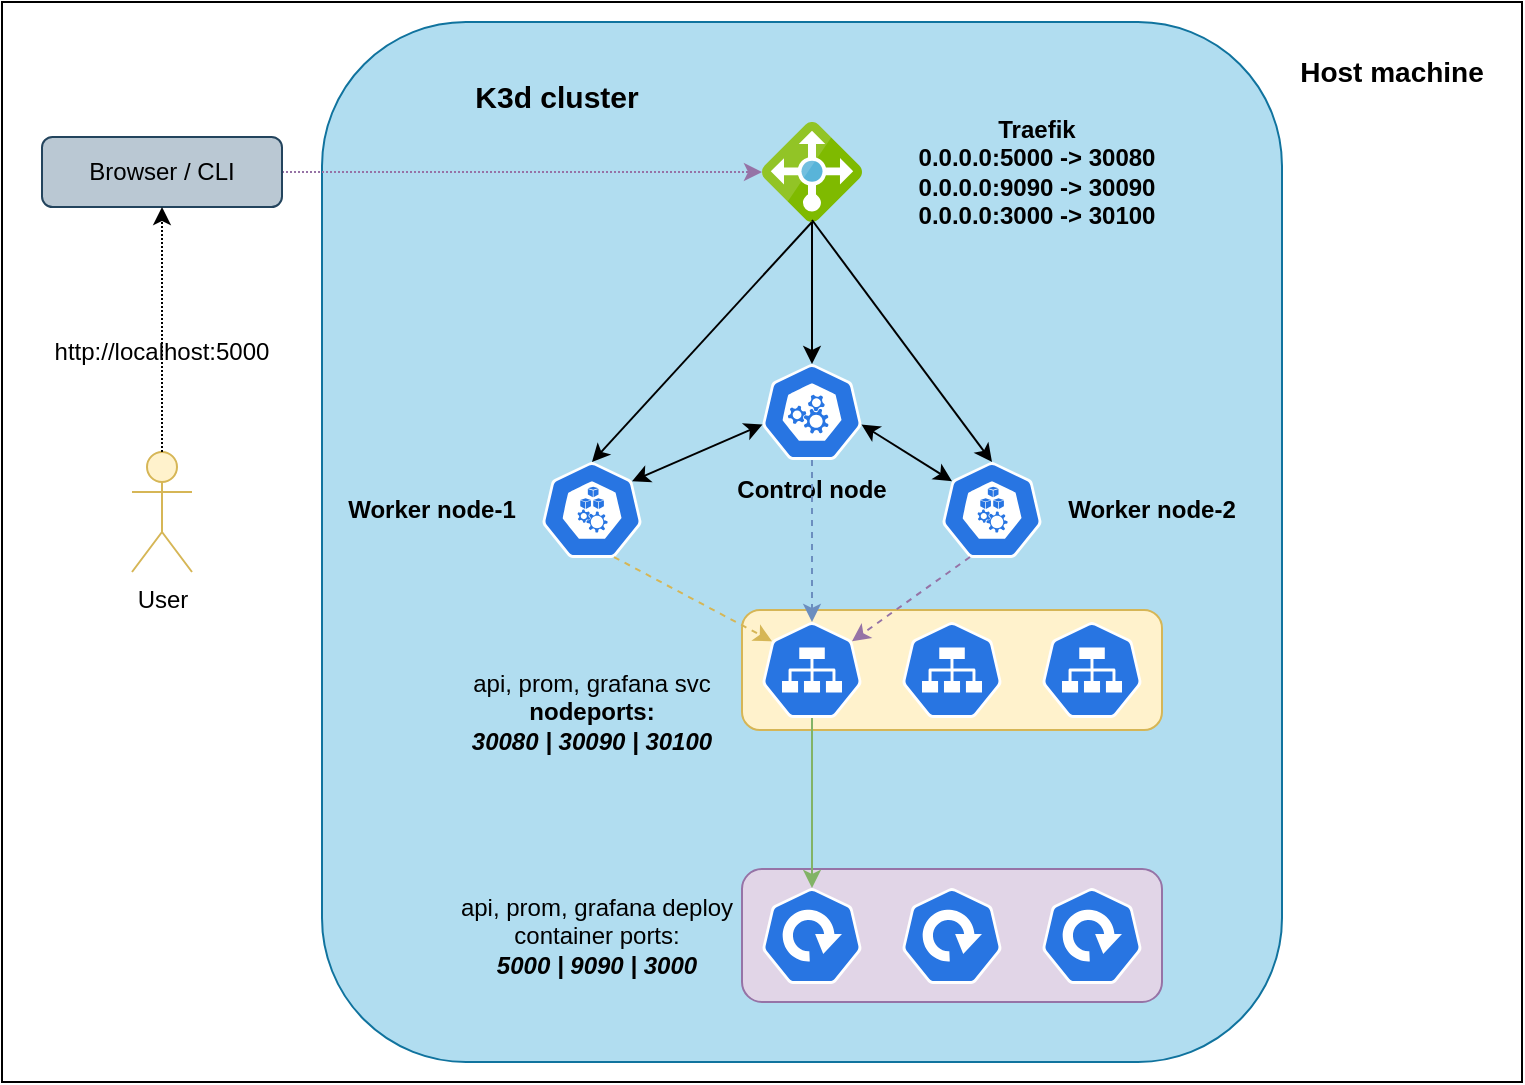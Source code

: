 <mxfile version="17.2.4" type="device"><diagram id="CDvhjIZBALrm7loGihNp" name="k3d_cluster"><mxGraphModel dx="1422" dy="865" grid="1" gridSize="10" guides="1" tooltips="1" connect="1" arrows="1" fold="1" page="1" pageScale="1" pageWidth="1169" pageHeight="827" math="0" shadow="0"><root><mxCell id="0"/><mxCell id="1" parent="0"/><mxCell id="ueumfJFFSjCguPsROe9V-1" value="" style="rounded=0;whiteSpace=wrap;html=1;" parent="1" vertex="1"><mxGeometry x="40" y="10" width="760" height="540" as="geometry"/></mxCell><mxCell id="ueumfJFFSjCguPsROe9V-31" value="" style="rounded=1;whiteSpace=wrap;html=1;fillColor=#b1ddf0;strokeColor=#10739e;" parent="1" vertex="1"><mxGeometry x="200" y="20" width="480" height="520" as="geometry"/></mxCell><mxCell id="ueumfJFFSjCguPsROe9V-2" value="" style="sketch=0;aspect=fixed;html=1;points=[];align=center;image;fontSize=12;image=img/lib/mscae/Load_Balancer_feature.svg;" parent="1" vertex="1"><mxGeometry x="420" y="70" width="50" height="50" as="geometry"/></mxCell><mxCell id="Hw99gZxYIYUAoJ9V-6pm-5" value="" style="rounded=1;whiteSpace=wrap;html=1;fontSize=15;fillColor=#fff2cc;strokeColor=#d6b656;" vertex="1" parent="1"><mxGeometry x="410" y="314" width="210" height="60" as="geometry"/></mxCell><mxCell id="ueumfJFFSjCguPsROe9V-3" value="&lt;b&gt;Traefik&lt;/b&gt;&lt;br&gt;&lt;b&gt;0.0.0.0:5000 -&amp;gt; 30080&lt;br&gt;0.0.0.0:9090 -&amp;gt; 30090&lt;br&gt;0.0.0.0:3000 -&amp;gt; 30100&lt;br&gt;&lt;/b&gt;" style="text;html=1;strokeColor=none;fillColor=none;align=center;verticalAlign=middle;whiteSpace=wrap;rounded=0;" parent="1" vertex="1"><mxGeometry x="490" y="60" width="135" height="70" as="geometry"/></mxCell><mxCell id="ueumfJFFSjCguPsROe9V-4" value="" style="sketch=0;html=1;dashed=0;whitespace=wrap;fillColor=#2875E2;strokeColor=#ffffff;points=[[0.005,0.63,0],[0.1,0.2,0],[0.9,0.2,0],[0.5,0,0],[0.995,0.63,0],[0.72,0.99,0],[0.5,1,0],[0.28,0.99,0]];shape=mxgraph.kubernetes.icon;prIcon=svc" parent="1" vertex="1"><mxGeometry x="420" y="320" width="50" height="48" as="geometry"/></mxCell><mxCell id="ueumfJFFSjCguPsROe9V-5" value="" style="sketch=0;html=1;dashed=0;whitespace=wrap;fillColor=#2875E2;strokeColor=#ffffff;points=[[0.005,0.63,0],[0.1,0.2,0],[0.9,0.2,0],[0.5,0,0],[0.995,0.63,0],[0.72,0.99,0],[0.5,1,0],[0.28,0.99,0]];shape=mxgraph.kubernetes.icon;prIcon=node" parent="1" vertex="1"><mxGeometry x="310" y="240" width="50" height="48" as="geometry"/></mxCell><mxCell id="ueumfJFFSjCguPsROe9V-6" value="" style="sketch=0;html=1;dashed=0;whitespace=wrap;fillColor=#2875E2;strokeColor=#ffffff;points=[[0.005,0.63,0],[0.1,0.2,0],[0.9,0.2,0],[0.5,0,0],[0.995,0.63,0],[0.72,0.99,0],[0.5,1,0],[0.28,0.99,0]];shape=mxgraph.kubernetes.icon;prIcon=node" parent="1" vertex="1"><mxGeometry x="510" y="240" width="50" height="48" as="geometry"/></mxCell><mxCell id="ueumfJFFSjCguPsROe9V-7" value="" style="sketch=0;html=1;dashed=0;whitespace=wrap;fillColor=#2875E2;strokeColor=#ffffff;points=[[0.005,0.63,0],[0.1,0.2,0],[0.9,0.2,0],[0.5,0,0],[0.995,0.63,0],[0.72,0.99,0],[0.5,1,0],[0.28,0.99,0]];shape=mxgraph.kubernetes.icon;prIcon=master" parent="1" vertex="1"><mxGeometry x="420" y="191" width="50" height="48" as="geometry"/></mxCell><mxCell id="ueumfJFFSjCguPsROe9V-8" value="Control node" style="text;html=1;strokeColor=none;fillColor=none;align=center;verticalAlign=middle;whiteSpace=wrap;rounded=0;fontStyle=1" parent="1" vertex="1"><mxGeometry x="400" y="239" width="90" height="30" as="geometry"/></mxCell><mxCell id="ueumfJFFSjCguPsROe9V-9" value="Worker node-1" style="text;html=1;strokeColor=none;fillColor=none;align=center;verticalAlign=middle;whiteSpace=wrap;rounded=0;fontStyle=1" parent="1" vertex="1"><mxGeometry x="200" y="249" width="110" height="30" as="geometry"/></mxCell><mxCell id="ueumfJFFSjCguPsROe9V-10" value="Worker node-2" style="text;html=1;strokeColor=none;fillColor=none;align=center;verticalAlign=middle;whiteSpace=wrap;rounded=0;fontStyle=1" parent="1" vertex="1"><mxGeometry x="560" y="249" width="110" height="30" as="geometry"/></mxCell><mxCell id="ueumfJFFSjCguPsROe9V-12" value="api, prom, grafana svc&lt;br&gt;&lt;b&gt;nodeports:&lt;br&gt;&lt;i&gt;30080 | 30090 | 30100&lt;/i&gt;&lt;br&gt;&lt;/b&gt;" style="text;html=1;strokeColor=none;fillColor=none;align=center;verticalAlign=middle;whiteSpace=wrap;rounded=0;" parent="1" vertex="1"><mxGeometry x="260" y="340" width="150" height="50" as="geometry"/></mxCell><mxCell id="ueumfJFFSjCguPsROe9V-14" value="" style="endArrow=classic;html=1;rounded=0;entryX=0.5;entryY=0;entryDx=0;entryDy=0;entryPerimeter=0;" parent="1" source="ueumfJFFSjCguPsROe9V-2" target="ueumfJFFSjCguPsROe9V-7" edge="1"><mxGeometry width="50" height="50" relative="1" as="geometry"><mxPoint x="510" y="320" as="sourcePoint"/><mxPoint x="560" y="270" as="targetPoint"/></mxGeometry></mxCell><mxCell id="ueumfJFFSjCguPsROe9V-15" value="" style="endArrow=classic;html=1;rounded=0;entryX=0.5;entryY=0;entryDx=0;entryDy=0;entryPerimeter=0;exitX=0.5;exitY=0.98;exitDx=0;exitDy=0;exitPerimeter=0;" parent="1" source="ueumfJFFSjCguPsROe9V-2" target="ueumfJFFSjCguPsROe9V-6" edge="1"><mxGeometry width="50" height="50" relative="1" as="geometry"><mxPoint x="510" y="320" as="sourcePoint"/><mxPoint x="560" y="270" as="targetPoint"/></mxGeometry></mxCell><mxCell id="ueumfJFFSjCguPsROe9V-16" value="" style="endArrow=classic;html=1;rounded=0;entryX=0.5;entryY=0;entryDx=0;entryDy=0;entryPerimeter=0;" parent="1" target="ueumfJFFSjCguPsROe9V-5" edge="1"><mxGeometry width="50" height="50" relative="1" as="geometry"><mxPoint x="445" y="120" as="sourcePoint"/><mxPoint x="560" y="270" as="targetPoint"/></mxGeometry></mxCell><mxCell id="ueumfJFFSjCguPsROe9V-17" value="" style="endArrow=classic;startArrow=classic;html=1;rounded=0;exitX=0.9;exitY=0.2;exitDx=0;exitDy=0;exitPerimeter=0;entryX=0.005;entryY=0.63;entryDx=0;entryDy=0;entryPerimeter=0;" parent="1" source="ueumfJFFSjCguPsROe9V-5" target="ueumfJFFSjCguPsROe9V-7" edge="1"><mxGeometry width="50" height="50" relative="1" as="geometry"><mxPoint x="510" y="320" as="sourcePoint"/><mxPoint x="560" y="270" as="targetPoint"/></mxGeometry></mxCell><mxCell id="ueumfJFFSjCguPsROe9V-18" value="" style="endArrow=classic;startArrow=classic;html=1;rounded=0;entryX=0.995;entryY=0.63;entryDx=0;entryDy=0;entryPerimeter=0;exitX=0.1;exitY=0.2;exitDx=0;exitDy=0;exitPerimeter=0;" parent="1" source="ueumfJFFSjCguPsROe9V-6" target="ueumfJFFSjCguPsROe9V-7" edge="1"><mxGeometry width="50" height="50" relative="1" as="geometry"><mxPoint x="510" y="320" as="sourcePoint"/><mxPoint x="560" y="270" as="targetPoint"/></mxGeometry></mxCell><mxCell id="ueumfJFFSjCguPsROe9V-20" value="" style="endArrow=classic;html=1;rounded=0;exitX=0.72;exitY=0.99;exitDx=0;exitDy=0;exitPerimeter=0;entryX=0.1;entryY=0.2;entryDx=0;entryDy=0;entryPerimeter=0;dashed=1;fillColor=#fff2cc;strokeColor=#d6b656;" parent="1" source="ueumfJFFSjCguPsROe9V-5" target="ueumfJFFSjCguPsROe9V-4" edge="1"><mxGeometry width="50" height="50" relative="1" as="geometry"><mxPoint x="510" y="320" as="sourcePoint"/><mxPoint x="560" y="270" as="targetPoint"/></mxGeometry></mxCell><mxCell id="ueumfJFFSjCguPsROe9V-21" value="" style="endArrow=classic;html=1;rounded=0;dashed=1;exitX=0.5;exitY=1;exitDx=0;exitDy=0;exitPerimeter=0;entryX=0.5;entryY=0;entryDx=0;entryDy=0;entryPerimeter=0;fillColor=#dae8fc;strokeColor=#6c8ebf;" parent="1" source="ueumfJFFSjCguPsROe9V-7" target="ueumfJFFSjCguPsROe9V-4" edge="1"><mxGeometry width="50" height="50" relative="1" as="geometry"><mxPoint x="510" y="320" as="sourcePoint"/><mxPoint x="560" y="270" as="targetPoint"/></mxGeometry></mxCell><mxCell id="Hw99gZxYIYUAoJ9V-6pm-6" value="" style="rounded=1;whiteSpace=wrap;html=1;fontSize=15;fillColor=#e1d5e7;strokeColor=#9673a6;" vertex="1" parent="1"><mxGeometry x="410" y="443.5" width="210" height="66.5" as="geometry"/></mxCell><mxCell id="ueumfJFFSjCguPsROe9V-22" value="" style="endArrow=classic;html=1;rounded=0;dashed=1;exitX=0.28;exitY=0.99;exitDx=0;exitDy=0;exitPerimeter=0;entryX=0.9;entryY=0.2;entryDx=0;entryDy=0;entryPerimeter=0;fillColor=#e1d5e7;strokeColor=#9673a6;" parent="1" source="ueumfJFFSjCguPsROe9V-6" target="ueumfJFFSjCguPsROe9V-4" edge="1"><mxGeometry width="50" height="50" relative="1" as="geometry"><mxPoint x="510" y="320" as="sourcePoint"/><mxPoint x="560" y="270" as="targetPoint"/></mxGeometry></mxCell><mxCell id="ueumfJFFSjCguPsROe9V-23" value="" style="sketch=0;html=1;dashed=0;whitespace=wrap;fillColor=#2875E2;strokeColor=#ffffff;points=[[0.005,0.63,0],[0.1,0.2,0],[0.9,0.2,0],[0.5,0,0],[0.995,0.63,0],[0.72,0.99,0],[0.5,1,0],[0.28,0.99,0]];shape=mxgraph.kubernetes.icon;prIcon=deploy" parent="1" vertex="1"><mxGeometry x="420" y="453" width="50" height="48" as="geometry"/></mxCell><mxCell id="ueumfJFFSjCguPsROe9V-24" value="api, prom, grafana deploy&lt;br&gt;container ports:&lt;br&gt;&lt;b&gt;&lt;i&gt;5000 | 9090 | 3000&lt;/i&gt;&lt;/b&gt;" style="text;html=1;strokeColor=none;fillColor=none;align=center;verticalAlign=middle;whiteSpace=wrap;rounded=0;" parent="1" vertex="1"><mxGeometry x="265" y="443.5" width="145" height="67" as="geometry"/></mxCell><mxCell id="ueumfJFFSjCguPsROe9V-25" value="" style="endArrow=classic;html=1;rounded=0;exitX=0.5;exitY=1;exitDx=0;exitDy=0;exitPerimeter=0;entryX=0.5;entryY=0;entryDx=0;entryDy=0;entryPerimeter=0;fillColor=#d5e8d4;strokeColor=#82b366;" parent="1" source="ueumfJFFSjCguPsROe9V-4" target="ueumfJFFSjCguPsROe9V-23" edge="1"><mxGeometry width="50" height="50" relative="1" as="geometry"><mxPoint x="510" y="300" as="sourcePoint"/><mxPoint x="560" y="250" as="targetPoint"/></mxGeometry></mxCell><mxCell id="ueumfJFFSjCguPsROe9V-26" value="User" style="shape=umlActor;verticalLabelPosition=bottom;verticalAlign=top;html=1;outlineConnect=0;fillColor=#fff2cc;strokeColor=#d6b656;" parent="1" vertex="1"><mxGeometry x="105" y="235" width="30" height="60" as="geometry"/></mxCell><mxCell id="ueumfJFFSjCguPsROe9V-27" value="" style="endArrow=classic;html=1;rounded=0;exitX=1;exitY=0.5;exitDx=0;exitDy=0;dashed=1;dashPattern=1 1;fillColor=#e1d5e7;strokeColor=#9673a6;" parent="1" source="ueumfJFFSjCguPsROe9V-34" target="ueumfJFFSjCguPsROe9V-2" edge="1"><mxGeometry width="50" height="50" relative="1" as="geometry"><mxPoint x="510" y="300" as="sourcePoint"/><mxPoint x="560" y="250" as="targetPoint"/></mxGeometry></mxCell><mxCell id="ueumfJFFSjCguPsROe9V-28" value="http://localhost:5000" style="text;html=1;strokeColor=none;fillColor=none;align=center;verticalAlign=middle;whiteSpace=wrap;rounded=0;" parent="1" vertex="1"><mxGeometry x="60" y="170" width="120" height="30" as="geometry"/></mxCell><mxCell id="ueumfJFFSjCguPsROe9V-32" value="K3d cluster" style="text;html=1;strokeColor=none;fillColor=none;align=center;verticalAlign=middle;whiteSpace=wrap;rounded=0;fontStyle=1;fontSize=15;" parent="1" vertex="1"><mxGeometry x="275" y="44" width="85" height="26" as="geometry"/></mxCell><mxCell id="ueumfJFFSjCguPsROe9V-33" value="Host machine" style="text;html=1;strokeColor=none;fillColor=none;align=center;verticalAlign=middle;whiteSpace=wrap;rounded=0;fontSize=14;fontStyle=1" parent="1" vertex="1"><mxGeometry x="680" y="30" width="110" height="30" as="geometry"/></mxCell><mxCell id="ueumfJFFSjCguPsROe9V-34" value="Browser / CLI" style="rounded=1;whiteSpace=wrap;html=1;fontSize=12;fillColor=#bac8d3;strokeColor=#23445d;" parent="1" vertex="1"><mxGeometry x="60" y="77.5" width="120" height="35" as="geometry"/></mxCell><mxCell id="ueumfJFFSjCguPsROe9V-35" value="" style="endArrow=classic;html=1;rounded=0;dashed=1;dashPattern=1 1;fontSize=12;entryX=0.5;entryY=1;entryDx=0;entryDy=0;" parent="1" source="ueumfJFFSjCguPsROe9V-26" target="ueumfJFFSjCguPsROe9V-34" edge="1"><mxGeometry width="50" height="50" relative="1" as="geometry"><mxPoint x="510" y="290" as="sourcePoint"/><mxPoint x="560" y="240" as="targetPoint"/></mxGeometry></mxCell><mxCell id="Hw99gZxYIYUAoJ9V-6pm-1" value="" style="sketch=0;html=1;dashed=0;whitespace=wrap;fillColor=#2875E2;strokeColor=#ffffff;points=[[0.005,0.63,0],[0.1,0.2,0],[0.9,0.2,0],[0.5,0,0],[0.995,0.63,0],[0.72,0.99,0],[0.5,1,0],[0.28,0.99,0]];shape=mxgraph.kubernetes.icon;prIcon=svc" vertex="1" parent="1"><mxGeometry x="490" y="320" width="50" height="48" as="geometry"/></mxCell><mxCell id="Hw99gZxYIYUAoJ9V-6pm-2" value="" style="sketch=0;html=1;dashed=0;whitespace=wrap;fillColor=#2875E2;strokeColor=#ffffff;points=[[0.005,0.63,0],[0.1,0.2,0],[0.9,0.2,0],[0.5,0,0],[0.995,0.63,0],[0.72,0.99,0],[0.5,1,0],[0.28,0.99,0]];shape=mxgraph.kubernetes.icon;prIcon=svc" vertex="1" parent="1"><mxGeometry x="560" y="320" width="50" height="48" as="geometry"/></mxCell><mxCell id="Hw99gZxYIYUAoJ9V-6pm-3" value="" style="sketch=0;html=1;dashed=0;whitespace=wrap;fillColor=#2875E2;strokeColor=#ffffff;points=[[0.005,0.63,0],[0.1,0.2,0],[0.9,0.2,0],[0.5,0,0],[0.995,0.63,0],[0.72,0.99,0],[0.5,1,0],[0.28,0.99,0]];shape=mxgraph.kubernetes.icon;prIcon=deploy" vertex="1" parent="1"><mxGeometry x="490" y="453" width="50" height="48" as="geometry"/></mxCell><mxCell id="Hw99gZxYIYUAoJ9V-6pm-4" value="" style="sketch=0;html=1;dashed=0;whitespace=wrap;fillColor=#2875E2;strokeColor=#ffffff;points=[[0.005,0.63,0],[0.1,0.2,0],[0.9,0.2,0],[0.5,0,0],[0.995,0.63,0],[0.72,0.99,0],[0.5,1,0],[0.28,0.99,0]];shape=mxgraph.kubernetes.icon;prIcon=deploy" vertex="1" parent="1"><mxGeometry x="560" y="453" width="50" height="48" as="geometry"/></mxCell></root></mxGraphModel></diagram></mxfile>